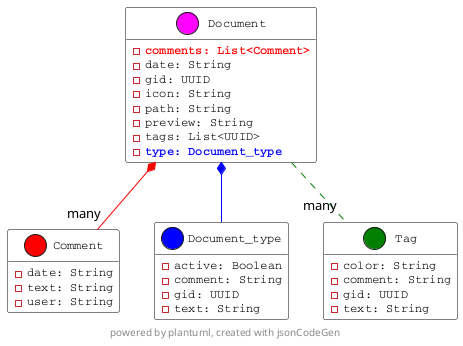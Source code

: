 
@startuml
skinparam class {
	BackgroundColor #FFFFFF
	ArrowColor #000000
	BorderColor #000000
	BorderColor<<InnerType>> #777777
	BackgroundColor<<InnerType>> #EEEEEE
	FontName Courier
	FontSize 12
}
skinparam note {
	BackgroundColor #dedede
	BorderColor #000000
	FontSize 10
}
skinparam classAttribute {
	FontName Courier
	FontSize 12
}
class Comment  << ( ,#ff0000) >> {
    -date: String
    -text: String
    -user: String
}
class Document  << ( ,#ff00ff) >> {
    -<color:#ff0000 ><b>comments: List<Comment></b></color>
    -date: String
    -gid: UUID
    -icon: String
    -path: String
    -preview: String
    -tags: List<UUID>
    -<color:#0000ff ><b>type: Document_type</b></color>
}
class Document_type  << ( ,#0000ff) >> {
    -active: Boolean
    -comment: String
    -gid: UUID
    -text: String
}
class Tag  << ( ,#007f00) >> {
    -color: String
    -comment: String
    -gid: UUID
    -text: String
}
hide methods
Document *-- "many" Comment #ff0000
            Document .. "many" Tag #007f00
Document *--  Document_type #0000ff
footer powered by plantuml, created with jsonCodeGen
@enduml
